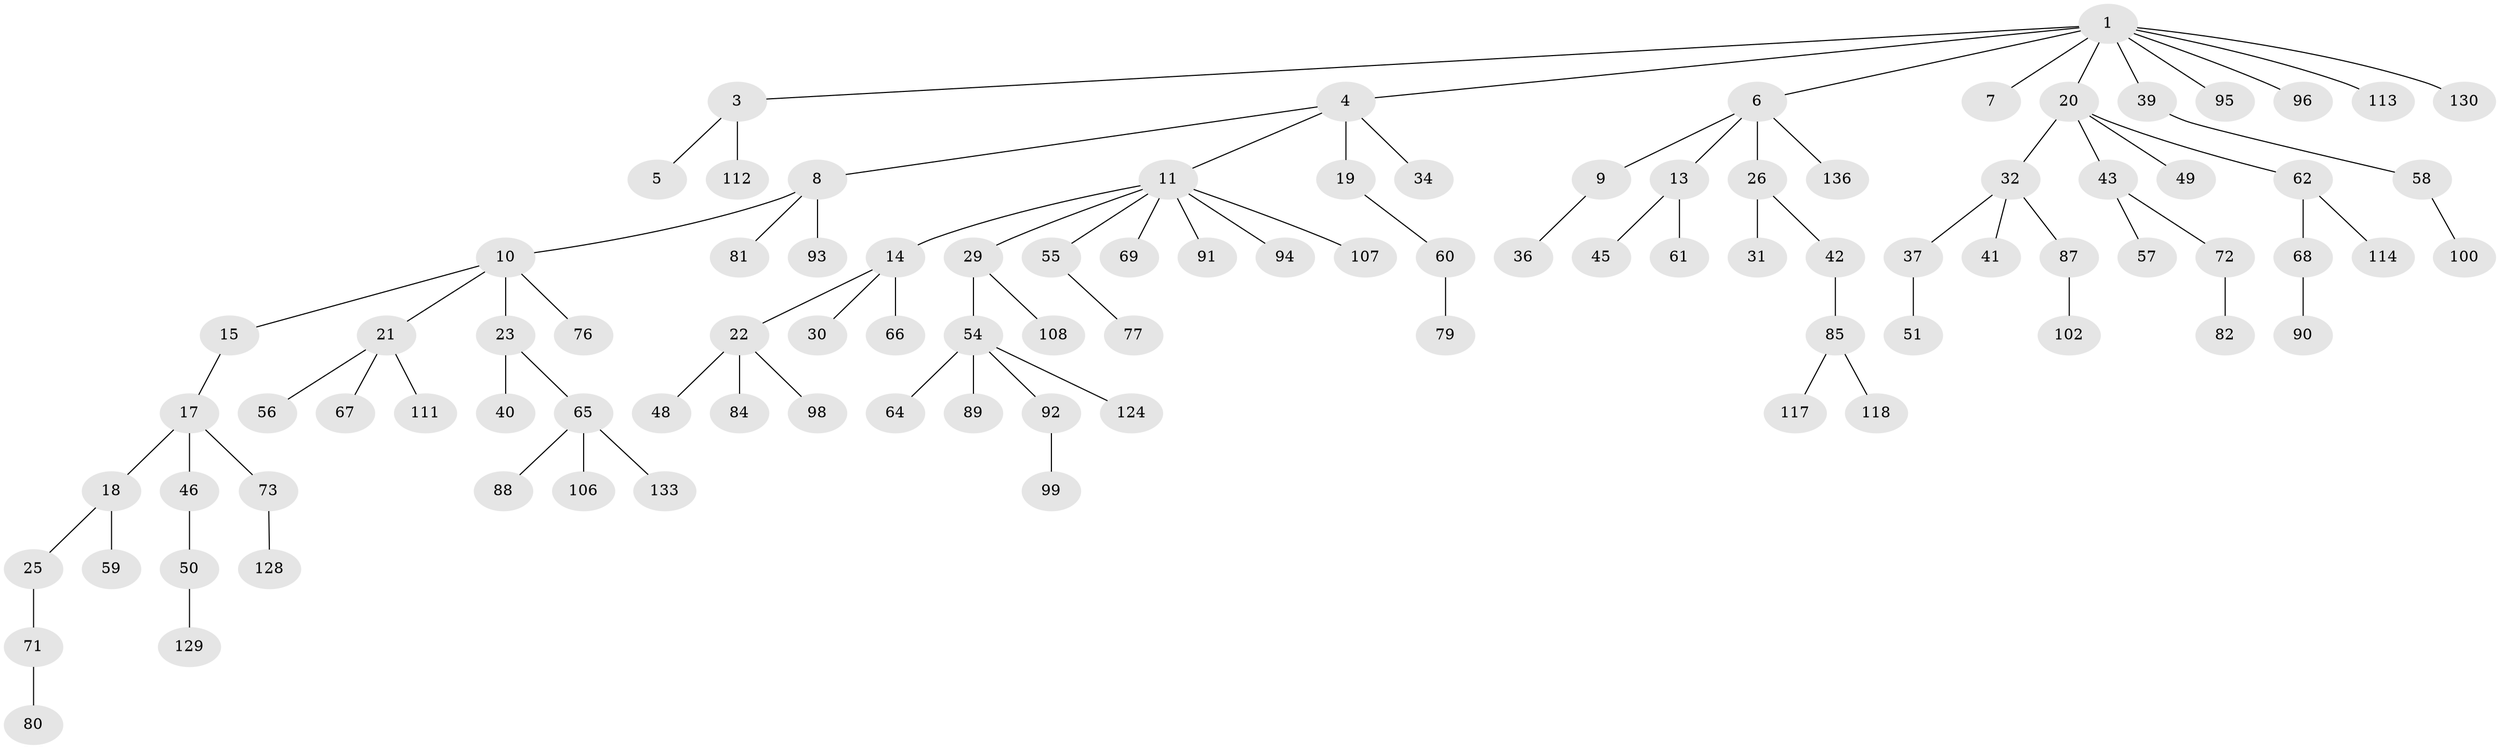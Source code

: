 // original degree distribution, {7: 0.007352941176470588, 5: 0.0661764705882353, 3: 0.11764705882352941, 1: 0.5294117647058824, 2: 0.21323529411764705, 8: 0.007352941176470588, 4: 0.058823529411764705}
// Generated by graph-tools (version 1.1) at 2025/19/03/04/25 18:19:13]
// undirected, 95 vertices, 94 edges
graph export_dot {
graph [start="1"]
  node [color=gray90,style=filled];
  1 [super="+2"];
  3;
  4;
  5;
  6;
  7 [super="+121"];
  8 [super="+28+38+35"];
  9 [super="+33+97"];
  10;
  11 [super="+44+16+116+120+12"];
  13 [super="+105"];
  14;
  15 [super="+47"];
  17;
  18;
  19 [super="+52"];
  20;
  21;
  22;
  23 [super="+24+27"];
  25;
  26;
  29;
  30;
  31;
  32;
  34;
  36;
  37;
  39 [super="+53"];
  40;
  41;
  42 [super="+83"];
  43;
  45;
  46;
  48;
  49;
  50 [super="+74"];
  51;
  54 [super="+63"];
  55;
  56;
  57;
  58;
  59;
  60 [super="+119"];
  61;
  62;
  64;
  65 [super="+70"];
  66 [super="+125"];
  67;
  68;
  69;
  71;
  72;
  73;
  76;
  77;
  79 [super="+101"];
  80 [super="+127"];
  81;
  82;
  84 [super="+126"];
  85 [super="+86"];
  87;
  88;
  89;
  90;
  91;
  92;
  93;
  94;
  95;
  96;
  98 [super="+115"];
  99 [super="+132"];
  100;
  102;
  106;
  107;
  108;
  111;
  112;
  113;
  114;
  117;
  118;
  124;
  128;
  129 [super="+131"];
  130;
  133;
  136;
  1 -- 6;
  1 -- 20;
  1 -- 39;
  1 -- 95;
  1 -- 113;
  1 -- 130;
  1 -- 96;
  1 -- 3;
  1 -- 4;
  1 -- 7;
  3 -- 5;
  3 -- 112;
  4 -- 8;
  4 -- 11;
  4 -- 19;
  4 -- 34;
  6 -- 9;
  6 -- 13;
  6 -- 26;
  6 -- 136;
  8 -- 10;
  8 -- 81;
  8 -- 93;
  9 -- 36;
  10 -- 15;
  10 -- 21;
  10 -- 23;
  10 -- 76;
  11 -- 14;
  11 -- 29;
  11 -- 107;
  11 -- 69;
  11 -- 55;
  11 -- 91;
  11 -- 94;
  13 -- 45;
  13 -- 61;
  14 -- 22;
  14 -- 30;
  14 -- 66;
  15 -- 17;
  17 -- 18;
  17 -- 46;
  17 -- 73;
  18 -- 25;
  18 -- 59;
  19 -- 60;
  20 -- 32;
  20 -- 43;
  20 -- 49;
  20 -- 62;
  21 -- 56;
  21 -- 67;
  21 -- 111;
  22 -- 48;
  22 -- 84;
  22 -- 98;
  23 -- 40;
  23 -- 65;
  25 -- 71;
  26 -- 31;
  26 -- 42;
  29 -- 54;
  29 -- 108;
  32 -- 37;
  32 -- 41;
  32 -- 87;
  37 -- 51;
  39 -- 58;
  42 -- 85;
  43 -- 57;
  43 -- 72;
  46 -- 50;
  50 -- 129;
  54 -- 89;
  54 -- 92;
  54 -- 124;
  54 -- 64;
  55 -- 77;
  58 -- 100;
  60 -- 79;
  62 -- 68;
  62 -- 114;
  65 -- 88;
  65 -- 106;
  65 -- 133;
  68 -- 90;
  71 -- 80;
  72 -- 82;
  73 -- 128;
  85 -- 117;
  85 -- 118;
  87 -- 102;
  92 -- 99;
}

